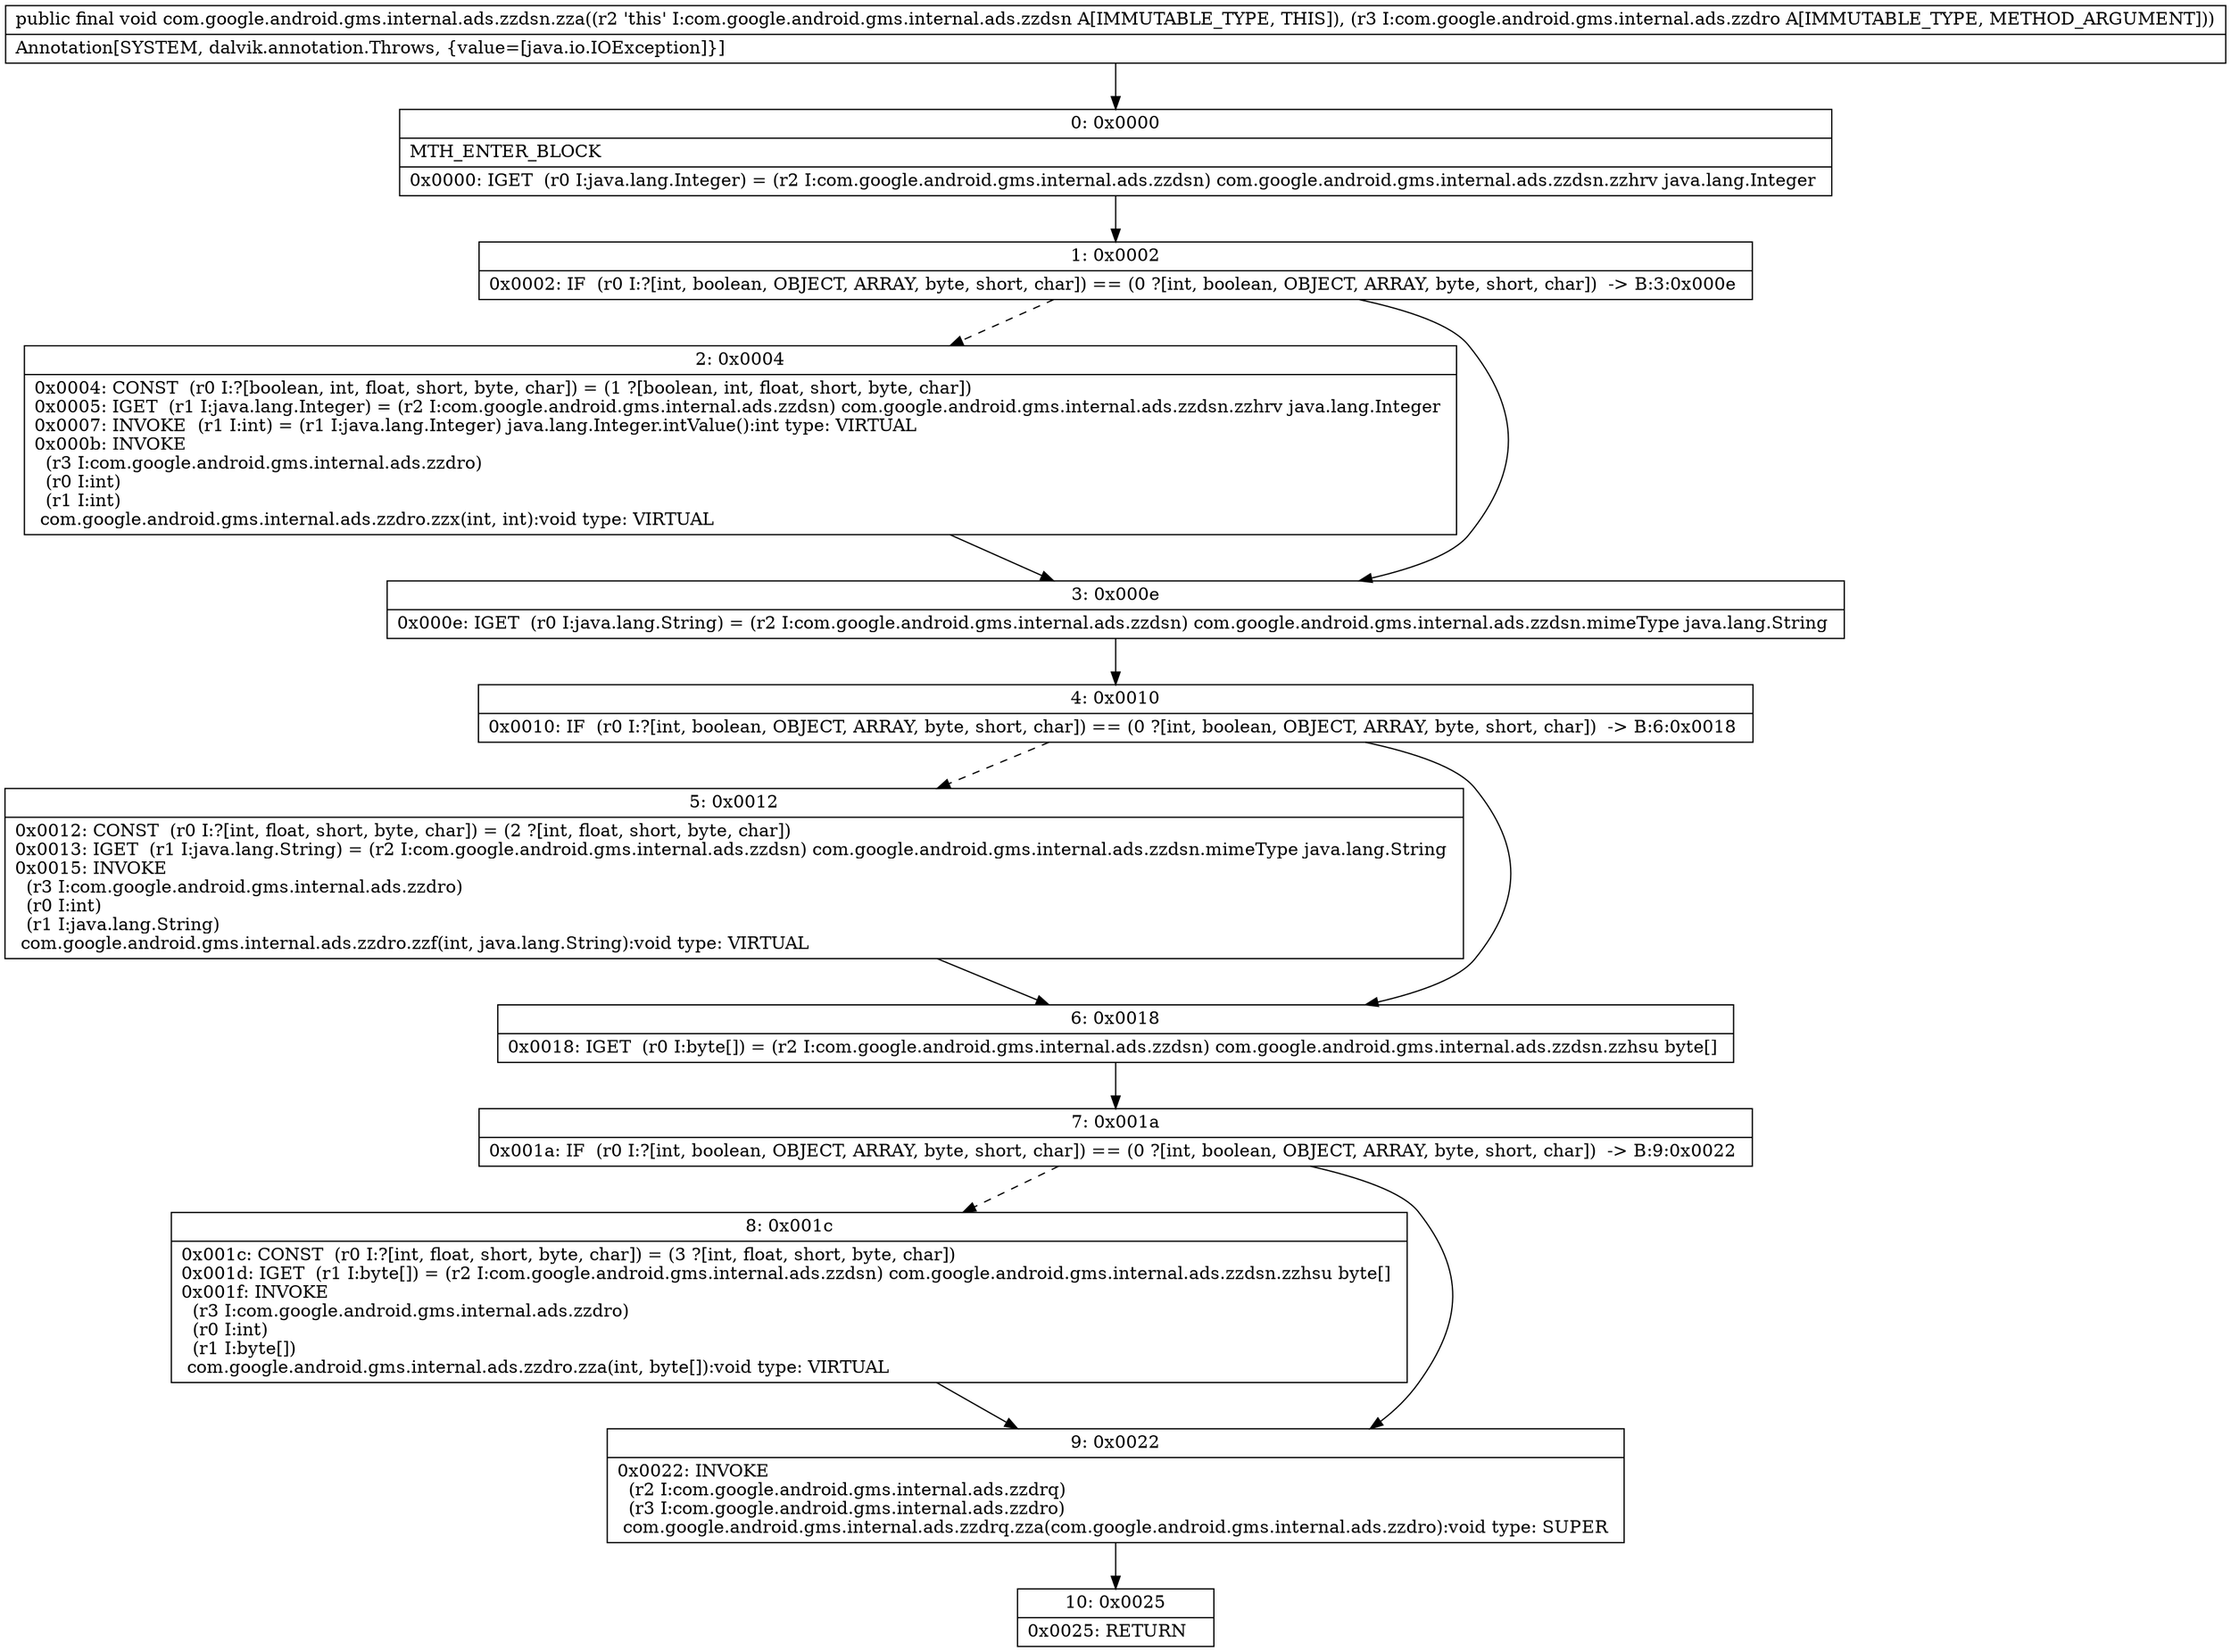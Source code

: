 digraph "CFG forcom.google.android.gms.internal.ads.zzdsn.zza(Lcom\/google\/android\/gms\/internal\/ads\/zzdro;)V" {
Node_0 [shape=record,label="{0\:\ 0x0000|MTH_ENTER_BLOCK\l|0x0000: IGET  (r0 I:java.lang.Integer) = (r2 I:com.google.android.gms.internal.ads.zzdsn) com.google.android.gms.internal.ads.zzdsn.zzhrv java.lang.Integer \l}"];
Node_1 [shape=record,label="{1\:\ 0x0002|0x0002: IF  (r0 I:?[int, boolean, OBJECT, ARRAY, byte, short, char]) == (0 ?[int, boolean, OBJECT, ARRAY, byte, short, char])  \-\> B:3:0x000e \l}"];
Node_2 [shape=record,label="{2\:\ 0x0004|0x0004: CONST  (r0 I:?[boolean, int, float, short, byte, char]) = (1 ?[boolean, int, float, short, byte, char]) \l0x0005: IGET  (r1 I:java.lang.Integer) = (r2 I:com.google.android.gms.internal.ads.zzdsn) com.google.android.gms.internal.ads.zzdsn.zzhrv java.lang.Integer \l0x0007: INVOKE  (r1 I:int) = (r1 I:java.lang.Integer) java.lang.Integer.intValue():int type: VIRTUAL \l0x000b: INVOKE  \l  (r3 I:com.google.android.gms.internal.ads.zzdro)\l  (r0 I:int)\l  (r1 I:int)\l com.google.android.gms.internal.ads.zzdro.zzx(int, int):void type: VIRTUAL \l}"];
Node_3 [shape=record,label="{3\:\ 0x000e|0x000e: IGET  (r0 I:java.lang.String) = (r2 I:com.google.android.gms.internal.ads.zzdsn) com.google.android.gms.internal.ads.zzdsn.mimeType java.lang.String \l}"];
Node_4 [shape=record,label="{4\:\ 0x0010|0x0010: IF  (r0 I:?[int, boolean, OBJECT, ARRAY, byte, short, char]) == (0 ?[int, boolean, OBJECT, ARRAY, byte, short, char])  \-\> B:6:0x0018 \l}"];
Node_5 [shape=record,label="{5\:\ 0x0012|0x0012: CONST  (r0 I:?[int, float, short, byte, char]) = (2 ?[int, float, short, byte, char]) \l0x0013: IGET  (r1 I:java.lang.String) = (r2 I:com.google.android.gms.internal.ads.zzdsn) com.google.android.gms.internal.ads.zzdsn.mimeType java.lang.String \l0x0015: INVOKE  \l  (r3 I:com.google.android.gms.internal.ads.zzdro)\l  (r0 I:int)\l  (r1 I:java.lang.String)\l com.google.android.gms.internal.ads.zzdro.zzf(int, java.lang.String):void type: VIRTUAL \l}"];
Node_6 [shape=record,label="{6\:\ 0x0018|0x0018: IGET  (r0 I:byte[]) = (r2 I:com.google.android.gms.internal.ads.zzdsn) com.google.android.gms.internal.ads.zzdsn.zzhsu byte[] \l}"];
Node_7 [shape=record,label="{7\:\ 0x001a|0x001a: IF  (r0 I:?[int, boolean, OBJECT, ARRAY, byte, short, char]) == (0 ?[int, boolean, OBJECT, ARRAY, byte, short, char])  \-\> B:9:0x0022 \l}"];
Node_8 [shape=record,label="{8\:\ 0x001c|0x001c: CONST  (r0 I:?[int, float, short, byte, char]) = (3 ?[int, float, short, byte, char]) \l0x001d: IGET  (r1 I:byte[]) = (r2 I:com.google.android.gms.internal.ads.zzdsn) com.google.android.gms.internal.ads.zzdsn.zzhsu byte[] \l0x001f: INVOKE  \l  (r3 I:com.google.android.gms.internal.ads.zzdro)\l  (r0 I:int)\l  (r1 I:byte[])\l com.google.android.gms.internal.ads.zzdro.zza(int, byte[]):void type: VIRTUAL \l}"];
Node_9 [shape=record,label="{9\:\ 0x0022|0x0022: INVOKE  \l  (r2 I:com.google.android.gms.internal.ads.zzdrq)\l  (r3 I:com.google.android.gms.internal.ads.zzdro)\l com.google.android.gms.internal.ads.zzdrq.zza(com.google.android.gms.internal.ads.zzdro):void type: SUPER \l}"];
Node_10 [shape=record,label="{10\:\ 0x0025|0x0025: RETURN   \l}"];
MethodNode[shape=record,label="{public final void com.google.android.gms.internal.ads.zzdsn.zza((r2 'this' I:com.google.android.gms.internal.ads.zzdsn A[IMMUTABLE_TYPE, THIS]), (r3 I:com.google.android.gms.internal.ads.zzdro A[IMMUTABLE_TYPE, METHOD_ARGUMENT]))  | Annotation[SYSTEM, dalvik.annotation.Throws, \{value=[java.io.IOException]\}]\l}"];
MethodNode -> Node_0;
Node_0 -> Node_1;
Node_1 -> Node_2[style=dashed];
Node_1 -> Node_3;
Node_2 -> Node_3;
Node_3 -> Node_4;
Node_4 -> Node_5[style=dashed];
Node_4 -> Node_6;
Node_5 -> Node_6;
Node_6 -> Node_7;
Node_7 -> Node_8[style=dashed];
Node_7 -> Node_9;
Node_8 -> Node_9;
Node_9 -> Node_10;
}

